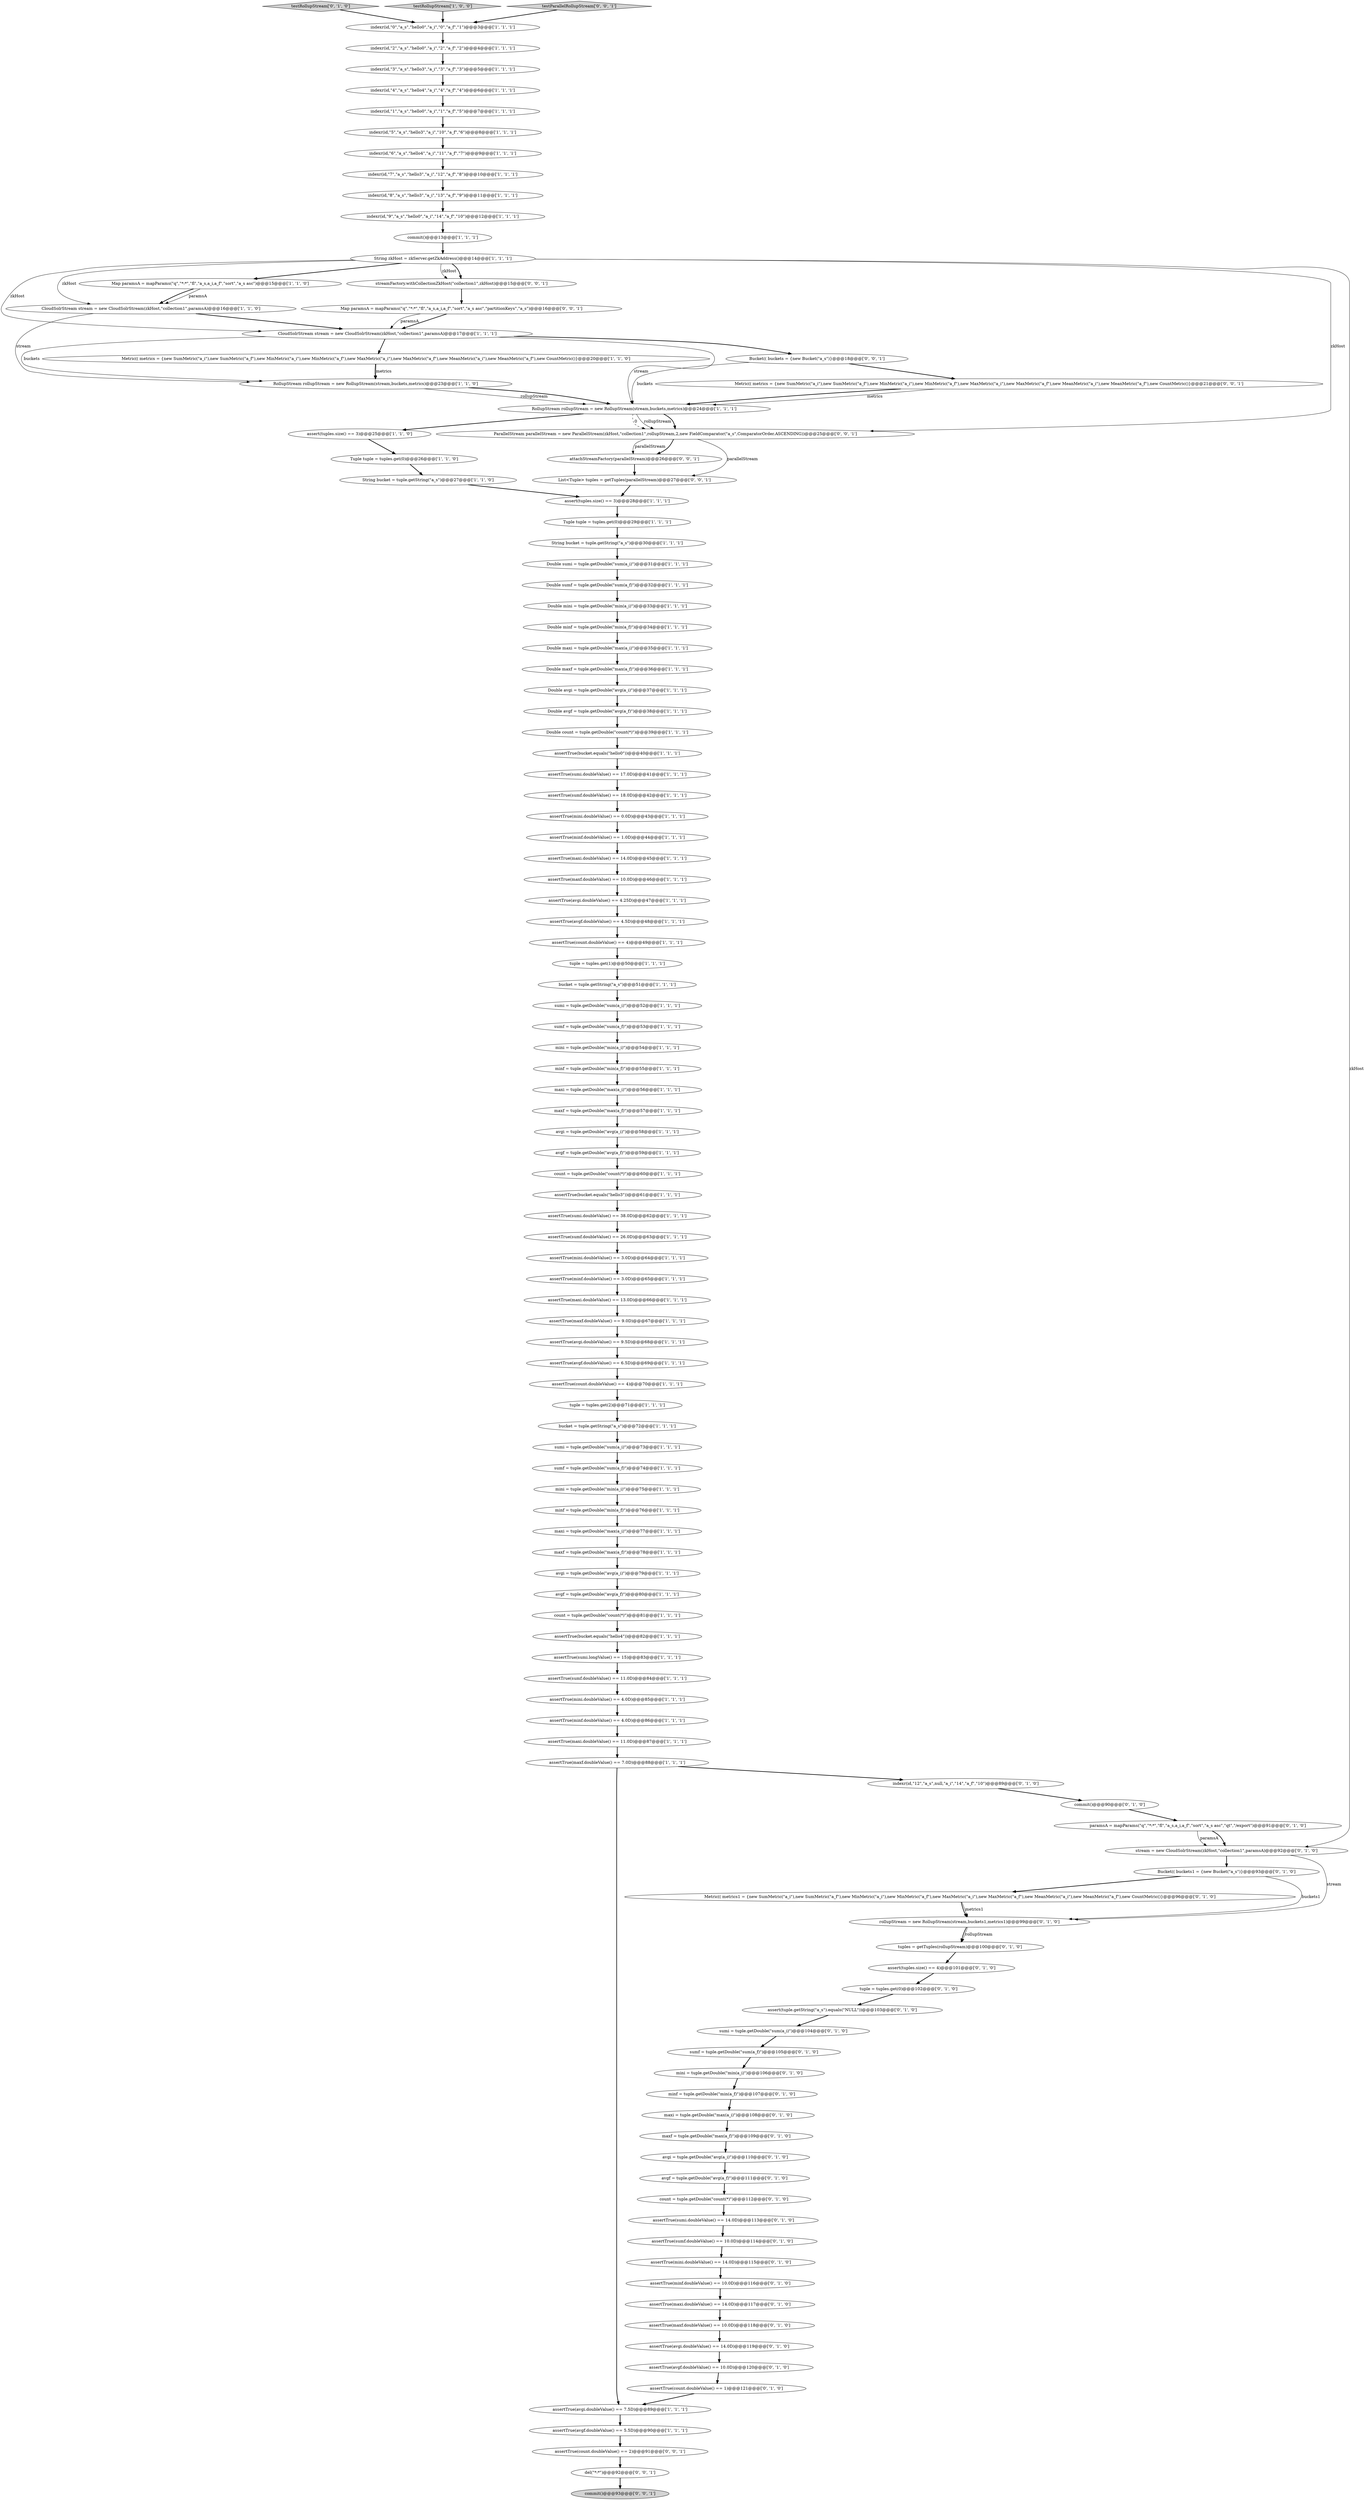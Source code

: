 digraph {
95 [style = filled, label = "tuple = tuples.get(0)@@@102@@@['0', '1', '0']", fillcolor = white, shape = ellipse image = "AAA1AAABBB2BBB"];
109 [style = filled, label = "Metric(( metrics1 = {new SumMetric(\"a_i\"),new SumMetric(\"a_f\"),new MinMetric(\"a_i\"),new MinMetric(\"a_f\"),new MaxMetric(\"a_i\"),new MaxMetric(\"a_f\"),new MeanMetric(\"a_i\"),new MeanMetric(\"a_f\"),new CountMetric()}@@@96@@@['0', '1', '0']", fillcolor = white, shape = ellipse image = "AAA1AAABBB2BBB"];
102 [style = filled, label = "testRollupStream['0', '1', '0']", fillcolor = lightgray, shape = diamond image = "AAA0AAABBB2BBB"];
60 [style = filled, label = "assertTrue(mini.doubleValue() == 3.0D)@@@64@@@['1', '1', '1']", fillcolor = white, shape = ellipse image = "AAA0AAABBB1BBB"];
68 [style = filled, label = "maxf = tuple.getDouble(\"max(a_f)\")@@@78@@@['1', '1', '1']", fillcolor = white, shape = ellipse image = "AAA0AAABBB1BBB"];
29 [style = filled, label = "assertTrue(minf.doubleValue() == 4.0D)@@@86@@@['1', '1', '1']", fillcolor = white, shape = ellipse image = "AAA0AAABBB1BBB"];
19 [style = filled, label = "indexr(id,\"3\",\"a_s\",\"hello3\",\"a_i\",\"3\",\"a_f\",\"3\")@@@5@@@['1', '1', '1']", fillcolor = white, shape = ellipse image = "AAA0AAABBB1BBB"];
2 [style = filled, label = "Double sumi = tuple.getDouble(\"sum(a_i)\")@@@31@@@['1', '1', '1']", fillcolor = white, shape = ellipse image = "AAA0AAABBB1BBB"];
115 [style = filled, label = "List<Tuple> tuples = getTuples(parallelStream)@@@27@@@['0', '0', '1']", fillcolor = white, shape = ellipse image = "AAA0AAABBB3BBB"];
22 [style = filled, label = "avgi = tuple.getDouble(\"avg(a_i)\")@@@58@@@['1', '1', '1']", fillcolor = white, shape = ellipse image = "AAA0AAABBB1BBB"];
73 [style = filled, label = "assertTrue(avgf.doubleValue() == 4.5D)@@@48@@@['1', '1', '1']", fillcolor = white, shape = ellipse image = "AAA0AAABBB1BBB"];
10 [style = filled, label = "String bucket = tuple.getString(\"a_s\")@@@30@@@['1', '1', '1']", fillcolor = white, shape = ellipse image = "AAA0AAABBB1BBB"];
30 [style = filled, label = "assertTrue(count.doubleValue() == 4)@@@49@@@['1', '1', '1']", fillcolor = white, shape = ellipse image = "AAA0AAABBB1BBB"];
121 [style = filled, label = "streamFactory.withCollectionZkHost(\"collection1\",zkHost)@@@15@@@['0', '0', '1']", fillcolor = white, shape = ellipse image = "AAA0AAABBB3BBB"];
62 [style = filled, label = "maxi = tuple.getDouble(\"max(a_i)\")@@@77@@@['1', '1', '1']", fillcolor = white, shape = ellipse image = "AAA0AAABBB1BBB"];
81 [style = filled, label = "assert(tuples.size() == 3)@@@25@@@['1', '1', '0']", fillcolor = white, shape = ellipse image = "AAA0AAABBB1BBB"];
98 [style = filled, label = "assert(tuples.size() == 4)@@@101@@@['0', '1', '0']", fillcolor = white, shape = ellipse image = "AAA1AAABBB2BBB"];
15 [style = filled, label = "Double maxf = tuple.getDouble(\"max(a_f)\")@@@36@@@['1', '1', '1']", fillcolor = white, shape = ellipse image = "AAA0AAABBB1BBB"];
21 [style = filled, label = "indexr(id,\"7\",\"a_s\",\"hello3\",\"a_i\",\"12\",\"a_f\",\"8\")@@@10@@@['1', '1', '1']", fillcolor = white, shape = ellipse image = "AAA0AAABBB1BBB"];
5 [style = filled, label = "Double sumf = tuple.getDouble(\"sum(a_f)\")@@@32@@@['1', '1', '1']", fillcolor = white, shape = ellipse image = "AAA0AAABBB1BBB"];
104 [style = filled, label = "paramsA = mapParams(\"q\",\"*:*\",\"fl\",\"a_s,a_i,a_f\",\"sort\",\"a_s asc\",\"qt\",\"/export\")@@@91@@@['0', '1', '0']", fillcolor = white, shape = ellipse image = "AAA1AAABBB2BBB"];
1 [style = filled, label = "indexr(id,\"6\",\"a_s\",\"hello4\",\"a_i\",\"11\",\"a_f\",\"7\")@@@9@@@['1', '1', '1']", fillcolor = white, shape = ellipse image = "AAA0AAABBB1BBB"];
83 [style = filled, label = "indexr(id,\"8\",\"a_s\",\"hello3\",\"a_i\",\"13\",\"a_f\",\"9\")@@@11@@@['1', '1', '1']", fillcolor = white, shape = ellipse image = "AAA0AAABBB1BBB"];
113 [style = filled, label = "maxf = tuple.getDouble(\"max(a_f)\")@@@109@@@['0', '1', '0']", fillcolor = white, shape = ellipse image = "AAA1AAABBB2BBB"];
7 [style = filled, label = "Map paramsA = mapParams(\"q\",\"*:*\",\"fl\",\"a_s,a_i,a_f\",\"sort\",\"a_s asc\")@@@15@@@['1', '1', '0']", fillcolor = white, shape = ellipse image = "AAA0AAABBB1BBB"];
36 [style = filled, label = "assertTrue(sumf.doubleValue() == 26.0D)@@@63@@@['1', '1', '1']", fillcolor = white, shape = ellipse image = "AAA0AAABBB1BBB"];
28 [style = filled, label = "indexr(id,\"2\",\"a_s\",\"hello0\",\"a_i\",\"2\",\"a_f\",\"2\")@@@4@@@['1', '1', '1']", fillcolor = white, shape = ellipse image = "AAA0AAABBB1BBB"];
27 [style = filled, label = "assert(tuples.size() == 3)@@@28@@@['1', '1', '1']", fillcolor = white, shape = ellipse image = "AAA0AAABBB1BBB"];
110 [style = filled, label = "avgi = tuple.getDouble(\"avg(a_i)\")@@@110@@@['0', '1', '0']", fillcolor = white, shape = ellipse image = "AAA1AAABBB2BBB"];
72 [style = filled, label = "assertTrue(mini.doubleValue() == 4.0D)@@@85@@@['1', '1', '1']", fillcolor = white, shape = ellipse image = "AAA0AAABBB1BBB"];
25 [style = filled, label = "Double avgi = tuple.getDouble(\"avg(a_i)\")@@@37@@@['1', '1', '1']", fillcolor = white, shape = ellipse image = "AAA0AAABBB1BBB"];
125 [style = filled, label = "Bucket(( buckets = {new Bucket(\"a_s\")}@@@18@@@['0', '0', '1']", fillcolor = white, shape = ellipse image = "AAA0AAABBB3BBB"];
82 [style = filled, label = "minf = tuple.getDouble(\"min(a_f)\")@@@76@@@['1', '1', '1']", fillcolor = white, shape = ellipse image = "AAA0AAABBB1BBB"];
93 [style = filled, label = "assertTrue(count.doubleValue() == 1)@@@121@@@['0', '1', '0']", fillcolor = white, shape = ellipse image = "AAA1AAABBB2BBB"];
51 [style = filled, label = "minf = tuple.getDouble(\"min(a_f)\")@@@55@@@['1', '1', '1']", fillcolor = white, shape = ellipse image = "AAA0AAABBB1BBB"];
107 [style = filled, label = "maxi = tuple.getDouble(\"max(a_i)\")@@@108@@@['0', '1', '0']", fillcolor = white, shape = ellipse image = "AAA1AAABBB2BBB"];
23 [style = filled, label = "sumi = tuple.getDouble(\"sum(a_i)\")@@@73@@@['1', '1', '1']", fillcolor = white, shape = ellipse image = "AAA0AAABBB1BBB"];
9 [style = filled, label = "maxf = tuple.getDouble(\"max(a_f)\")@@@57@@@['1', '1', '1']", fillcolor = white, shape = ellipse image = "AAA0AAABBB1BBB"];
87 [style = filled, label = "assert(tuple.getString(\"a_s\").equals(\"NULL\"))@@@103@@@['0', '1', '0']", fillcolor = white, shape = ellipse image = "AAA1AAABBB2BBB"];
0 [style = filled, label = "Double minf = tuple.getDouble(\"min(a_f)\")@@@34@@@['1', '1', '1']", fillcolor = white, shape = ellipse image = "AAA0AAABBB1BBB"];
86 [style = filled, label = "indexr(id,\"12\",\"a_s\",null,\"a_i\",\"14\",\"a_f\",\"10\")@@@89@@@['0', '1', '0']", fillcolor = white, shape = ellipse image = "AAA1AAABBB2BBB"];
100 [style = filled, label = "assertTrue(maxf.doubleValue() == 10.0D)@@@118@@@['0', '1', '0']", fillcolor = white, shape = ellipse image = "AAA1AAABBB2BBB"];
75 [style = filled, label = "sumf = tuple.getDouble(\"sum(a_f)\")@@@53@@@['1', '1', '1']", fillcolor = white, shape = ellipse image = "AAA0AAABBB1BBB"];
4 [style = filled, label = "assertTrue(avgi.doubleValue() == 7.5D)@@@89@@@['1', '1', '1']", fillcolor = white, shape = ellipse image = "AAA0AAABBB1BBB"];
14 [style = filled, label = "tuple = tuples.get(1)@@@50@@@['1', '1', '1']", fillcolor = white, shape = ellipse image = "AAA0AAABBB1BBB"];
35 [style = filled, label = "count = tuple.getDouble(\"count(*)\")@@@60@@@['1', '1', '1']", fillcolor = white, shape = ellipse image = "AAA0AAABBB1BBB"];
56 [style = filled, label = "CloudSolrStream stream = new CloudSolrStream(zkHost,\"collection1\",paramsA)@@@17@@@['1', '1', '1']", fillcolor = white, shape = ellipse image = "AAA0AAABBB1BBB"];
117 [style = filled, label = "Map paramsA = mapParams(\"q\",\"*:*\",\"fl\",\"a_s,a_i,a_f\",\"sort\",\"a_s asc\",\"partitionKeys\",\"a_s\")@@@16@@@['0', '0', '1']", fillcolor = white, shape = ellipse image = "AAA0AAABBB3BBB"];
3 [style = filled, label = "Double count = tuple.getDouble(\"count(*)\")@@@39@@@['1', '1', '1']", fillcolor = white, shape = ellipse image = "AAA0AAABBB1BBB"];
65 [style = filled, label = "RollupStream rollupStream = new RollupStream(stream,buckets,metrics)@@@24@@@['1', '1', '1']", fillcolor = white, shape = ellipse image = "AAA0AAABBB1BBB"];
31 [style = filled, label = "bucket = tuple.getString(\"a_s\")@@@51@@@['1', '1', '1']", fillcolor = white, shape = ellipse image = "AAA0AAABBB1BBB"];
120 [style = filled, label = "del(\"*:*\")@@@92@@@['0', '0', '1']", fillcolor = white, shape = ellipse image = "AAA0AAABBB3BBB"];
70 [style = filled, label = "commit()@@@13@@@['1', '1', '1']", fillcolor = white, shape = ellipse image = "AAA0AAABBB1BBB"];
13 [style = filled, label = "Double mini = tuple.getDouble(\"min(a_i)\")@@@33@@@['1', '1', '1']", fillcolor = white, shape = ellipse image = "AAA0AAABBB1BBB"];
80 [style = filled, label = "mini = tuple.getDouble(\"min(a_i)\")@@@75@@@['1', '1', '1']", fillcolor = white, shape = ellipse image = "AAA0AAABBB1BBB"];
16 [style = filled, label = "String zkHost = zkServer.getZkAddress()@@@14@@@['1', '1', '1']", fillcolor = white, shape = ellipse image = "AAA0AAABBB1BBB"];
41 [style = filled, label = "assertTrue(minf.doubleValue() == 1.0D)@@@44@@@['1', '1', '1']", fillcolor = white, shape = ellipse image = "AAA0AAABBB1BBB"];
64 [style = filled, label = "assertTrue(maxf.doubleValue() == 9.0D)@@@67@@@['1', '1', '1']", fillcolor = white, shape = ellipse image = "AAA0AAABBB1BBB"];
54 [style = filled, label = "mini = tuple.getDouble(\"min(a_i)\")@@@54@@@['1', '1', '1']", fillcolor = white, shape = ellipse image = "AAA0AAABBB1BBB"];
69 [style = filled, label = "tuple = tuples.get(2)@@@71@@@['1', '1', '1']", fillcolor = white, shape = ellipse image = "AAA0AAABBB1BBB"];
6 [style = filled, label = "maxi = tuple.getDouble(\"max(a_i)\")@@@56@@@['1', '1', '1']", fillcolor = white, shape = ellipse image = "AAA0AAABBB1BBB"];
79 [style = filled, label = "Double avgf = tuple.getDouble(\"avg(a_f)\")@@@38@@@['1', '1', '1']", fillcolor = white, shape = ellipse image = "AAA0AAABBB1BBB"];
105 [style = filled, label = "Bucket(( buckets1 = {new Bucket(\"a_s\")}@@@93@@@['0', '1', '0']", fillcolor = white, shape = ellipse image = "AAA1AAABBB2BBB"];
99 [style = filled, label = "avgf = tuple.getDouble(\"avg(a_f)\")@@@111@@@['0', '1', '0']", fillcolor = white, shape = ellipse image = "AAA1AAABBB2BBB"];
97 [style = filled, label = "sumf = tuple.getDouble(\"sum(a_f)\")@@@105@@@['0', '1', '0']", fillcolor = white, shape = ellipse image = "AAA1AAABBB2BBB"];
44 [style = filled, label = "assertTrue(avgf.doubleValue() == 5.5D)@@@90@@@['1', '1', '1']", fillcolor = white, shape = ellipse image = "AAA0AAABBB1BBB"];
103 [style = filled, label = "rollupStream = new RollupStream(stream,buckets1,metrics1)@@@99@@@['0', '1', '0']", fillcolor = white, shape = ellipse image = "AAA1AAABBB2BBB"];
8 [style = filled, label = "indexr(id,\"5\",\"a_s\",\"hello3\",\"a_i\",\"10\",\"a_f\",\"6\")@@@8@@@['1', '1', '1']", fillcolor = white, shape = ellipse image = "AAA0AAABBB1BBB"];
84 [style = filled, label = "sumi = tuple.getDouble(\"sum(a_i)\")@@@52@@@['1', '1', '1']", fillcolor = white, shape = ellipse image = "AAA0AAABBB1BBB"];
49 [style = filled, label = "assertTrue(sumi.doubleValue() == 17.0D)@@@41@@@['1', '1', '1']", fillcolor = white, shape = ellipse image = "AAA0AAABBB1BBB"];
11 [style = filled, label = "assertTrue(bucket.equals(\"hello0\"))@@@40@@@['1', '1', '1']", fillcolor = white, shape = ellipse image = "AAA0AAABBB1BBB"];
43 [style = filled, label = "avgf = tuple.getDouble(\"avg(a_f)\")@@@59@@@['1', '1', '1']", fillcolor = white, shape = ellipse image = "AAA0AAABBB1BBB"];
45 [style = filled, label = "assertTrue(sumi.doubleValue() == 38.0D)@@@62@@@['1', '1', '1']", fillcolor = white, shape = ellipse image = "AAA0AAABBB1BBB"];
71 [style = filled, label = "bucket = tuple.getString(\"a_s\")@@@72@@@['1', '1', '1']", fillcolor = white, shape = ellipse image = "AAA0AAABBB1BBB"];
32 [style = filled, label = "indexr(id,\"4\",\"a_s\",\"hello4\",\"a_i\",\"4\",\"a_f\",\"4\")@@@6@@@['1', '1', '1']", fillcolor = white, shape = ellipse image = "AAA0AAABBB1BBB"];
50 [style = filled, label = "indexr(id,\"0\",\"a_s\",\"hello0\",\"a_i\",\"0\",\"a_f\",\"1\")@@@3@@@['1', '1', '1']", fillcolor = white, shape = ellipse image = "AAA0AAABBB1BBB"];
67 [style = filled, label = "assertTrue(maxi.doubleValue() == 14.0D)@@@45@@@['1', '1', '1']", fillcolor = white, shape = ellipse image = "AAA0AAABBB1BBB"];
17 [style = filled, label = "indexr(id,\"9\",\"a_s\",\"hello0\",\"a_i\",\"14\",\"a_f\",\"10\")@@@12@@@['1', '1', '1']", fillcolor = white, shape = ellipse image = "AAA0AAABBB1BBB"];
52 [style = filled, label = "assertTrue(minf.doubleValue() == 3.0D)@@@65@@@['1', '1', '1']", fillcolor = white, shape = ellipse image = "AAA0AAABBB1BBB"];
63 [style = filled, label = "assertTrue(sumi.longValue() == 15)@@@83@@@['1', '1', '1']", fillcolor = white, shape = ellipse image = "AAA0AAABBB1BBB"];
106 [style = filled, label = "assertTrue(avgf.doubleValue() == 10.0D)@@@120@@@['0', '1', '0']", fillcolor = white, shape = ellipse image = "AAA1AAABBB2BBB"];
58 [style = filled, label = "avgi = tuple.getDouble(\"avg(a_i)\")@@@79@@@['1', '1', '1']", fillcolor = white, shape = ellipse image = "AAA0AAABBB1BBB"];
55 [style = filled, label = "testRollupStream['1', '0', '0']", fillcolor = lightgray, shape = diamond image = "AAA0AAABBB1BBB"];
53 [style = filled, label = "Tuple tuple = tuples.get(0)@@@29@@@['1', '1', '1']", fillcolor = white, shape = ellipse image = "AAA0AAABBB1BBB"];
38 [style = filled, label = "String bucket = tuple.getString(\"a_s\")@@@27@@@['1', '1', '0']", fillcolor = white, shape = ellipse image = "AAA0AAABBB1BBB"];
12 [style = filled, label = "sumf = tuple.getDouble(\"sum(a_f)\")@@@74@@@['1', '1', '1']", fillcolor = white, shape = ellipse image = "AAA0AAABBB1BBB"];
92 [style = filled, label = "assertTrue(avgi.doubleValue() == 14.0D)@@@119@@@['0', '1', '0']", fillcolor = white, shape = ellipse image = "AAA1AAABBB2BBB"];
88 [style = filled, label = "tuples = getTuples(rollupStream)@@@100@@@['0', '1', '0']", fillcolor = white, shape = ellipse image = "AAA1AAABBB2BBB"];
124 [style = filled, label = "assertTrue(count.doubleValue() == 2)@@@91@@@['0', '0', '1']", fillcolor = white, shape = ellipse image = "AAA0AAABBB3BBB"];
74 [style = filled, label = "RollupStream rollupStream = new RollupStream(stream,buckets,metrics)@@@23@@@['1', '1', '0']", fillcolor = white, shape = ellipse image = "AAA0AAABBB1BBB"];
33 [style = filled, label = "assertTrue(avgf.doubleValue() == 6.5D)@@@69@@@['1', '1', '1']", fillcolor = white, shape = ellipse image = "AAA0AAABBB1BBB"];
94 [style = filled, label = "stream = new CloudSolrStream(zkHost,\"collection1\",paramsA)@@@92@@@['0', '1', '0']", fillcolor = white, shape = ellipse image = "AAA1AAABBB2BBB"];
114 [style = filled, label = "commit()@@@90@@@['0', '1', '0']", fillcolor = white, shape = ellipse image = "AAA1AAABBB2BBB"];
91 [style = filled, label = "assertTrue(mini.doubleValue() == 14.0D)@@@115@@@['0', '1', '0']", fillcolor = white, shape = ellipse image = "AAA1AAABBB2BBB"];
37 [style = filled, label = "avgf = tuple.getDouble(\"avg(a_f)\")@@@80@@@['1', '1', '1']", fillcolor = white, shape = ellipse image = "AAA0AAABBB1BBB"];
46 [style = filled, label = "CloudSolrStream stream = new CloudSolrStream(zkHost,\"collection1\",paramsA)@@@16@@@['1', '1', '0']", fillcolor = white, shape = ellipse image = "AAA0AAABBB1BBB"];
61 [style = filled, label = "assertTrue(count.doubleValue() == 4)@@@70@@@['1', '1', '1']", fillcolor = white, shape = ellipse image = "AAA0AAABBB1BBB"];
26 [style = filled, label = "Tuple tuple = tuples.get(0)@@@26@@@['1', '1', '0']", fillcolor = white, shape = ellipse image = "AAA0AAABBB1BBB"];
66 [style = filled, label = "assertTrue(avgi.doubleValue() == 9.5D)@@@68@@@['1', '1', '1']", fillcolor = white, shape = ellipse image = "AAA0AAABBB1BBB"];
116 [style = filled, label = "attachStreamFactory(parallelStream)@@@26@@@['0', '0', '1']", fillcolor = white, shape = ellipse image = "AAA0AAABBB3BBB"];
90 [style = filled, label = "assertTrue(minf.doubleValue() == 10.0D)@@@116@@@['0', '1', '0']", fillcolor = white, shape = ellipse image = "AAA1AAABBB2BBB"];
122 [style = filled, label = "commit()@@@93@@@['0', '0', '1']", fillcolor = lightgray, shape = ellipse image = "AAA0AAABBB3BBB"];
40 [style = filled, label = "assertTrue(maxi.doubleValue() == 11.0D)@@@87@@@['1', '1', '1']", fillcolor = white, shape = ellipse image = "AAA0AAABBB1BBB"];
34 [style = filled, label = "assertTrue(sumf.doubleValue() == 11.0D)@@@84@@@['1', '1', '1']", fillcolor = white, shape = ellipse image = "AAA0AAABBB1BBB"];
42 [style = filled, label = "assertTrue(avgi.doubleValue() == 4.25D)@@@47@@@['1', '1', '1']", fillcolor = white, shape = ellipse image = "AAA0AAABBB1BBB"];
101 [style = filled, label = "minf = tuple.getDouble(\"min(a_f)\")@@@107@@@['0', '1', '0']", fillcolor = white, shape = ellipse image = "AAA1AAABBB2BBB"];
24 [style = filled, label = "assertTrue(mini.doubleValue() == 0.0D)@@@43@@@['1', '1', '1']", fillcolor = white, shape = ellipse image = "AAA0AAABBB1BBB"];
119 [style = filled, label = "ParallelStream parallelStream = new ParallelStream(zkHost,\"collection1\",rollupStream,2,new FieldComparator(\"a_s\",ComparatorOrder.ASCENDING))@@@25@@@['0', '0', '1']", fillcolor = white, shape = ellipse image = "AAA0AAABBB3BBB"];
123 [style = filled, label = "Metric(( metrics = {new SumMetric(\"a_i\"),new SumMetric(\"a_f\"),new MinMetric(\"a_i\"),new MinMetric(\"a_f\"),new MaxMetric(\"a_i\"),new MaxMetric(\"a_f\"),new MeanMetric(\"a_i\"),new MeanMetric(\"a_f\"),new CountMetric()}@@@21@@@['0', '0', '1']", fillcolor = white, shape = ellipse image = "AAA0AAABBB3BBB"];
59 [style = filled, label = "assertTrue(maxf.doubleValue() == 10.0D)@@@46@@@['1', '1', '1']", fillcolor = white, shape = ellipse image = "AAA0AAABBB1BBB"];
20 [style = filled, label = "count = tuple.getDouble(\"count(*)\")@@@81@@@['1', '1', '1']", fillcolor = white, shape = ellipse image = "AAA0AAABBB1BBB"];
18 [style = filled, label = "assertTrue(sumf.doubleValue() == 18.0D)@@@42@@@['1', '1', '1']", fillcolor = white, shape = ellipse image = "AAA0AAABBB1BBB"];
89 [style = filled, label = "assertTrue(sumf.doubleValue() == 10.0D)@@@114@@@['0', '1', '0']", fillcolor = white, shape = ellipse image = "AAA1AAABBB2BBB"];
96 [style = filled, label = "count = tuple.getDouble(\"count(*)\")@@@112@@@['0', '1', '0']", fillcolor = white, shape = ellipse image = "AAA1AAABBB2BBB"];
108 [style = filled, label = "assertTrue(sumi.doubleValue() == 14.0D)@@@113@@@['0', '1', '0']", fillcolor = white, shape = ellipse image = "AAA1AAABBB2BBB"];
112 [style = filled, label = "assertTrue(maxi.doubleValue() == 14.0D)@@@117@@@['0', '1', '0']", fillcolor = white, shape = ellipse image = "AAA1AAABBB2BBB"];
77 [style = filled, label = "Double maxi = tuple.getDouble(\"max(a_i)\")@@@35@@@['1', '1', '1']", fillcolor = white, shape = ellipse image = "AAA0AAABBB1BBB"];
57 [style = filled, label = "Metric(( metrics = {new SumMetric(\"a_i\"),new SumMetric(\"a_f\"),new MinMetric(\"a_i\"),new MinMetric(\"a_f\"),new MaxMetric(\"a_i\"),new MaxMetric(\"a_f\"),new MeanMetric(\"a_i\"),new MeanMetric(\"a_f\"),new CountMetric()}@@@20@@@['1', '1', '0']", fillcolor = white, shape = ellipse image = "AAA0AAABBB1BBB"];
78 [style = filled, label = "indexr(id,\"1\",\"a_s\",\"hello0\",\"a_i\",\"1\",\"a_f\",\"5\")@@@7@@@['1', '1', '1']", fillcolor = white, shape = ellipse image = "AAA0AAABBB1BBB"];
47 [style = filled, label = "assertTrue(maxi.doubleValue() == 13.0D)@@@66@@@['1', '1', '1']", fillcolor = white, shape = ellipse image = "AAA0AAABBB1BBB"];
85 [style = filled, label = "mini = tuple.getDouble(\"min(a_i)\")@@@106@@@['0', '1', '0']", fillcolor = white, shape = ellipse image = "AAA1AAABBB2BBB"];
39 [style = filled, label = "assertTrue(bucket.equals(\"hello3\"))@@@61@@@['1', '1', '1']", fillcolor = white, shape = ellipse image = "AAA0AAABBB1BBB"];
76 [style = filled, label = "assertTrue(bucket.equals(\"hello4\"))@@@82@@@['1', '1', '1']", fillcolor = white, shape = ellipse image = "AAA0AAABBB1BBB"];
111 [style = filled, label = "sumi = tuple.getDouble(\"sum(a_i)\")@@@104@@@['0', '1', '0']", fillcolor = white, shape = ellipse image = "AAA1AAABBB2BBB"];
48 [style = filled, label = "assertTrue(maxf.doubleValue() == 7.0D)@@@88@@@['1', '1', '1']", fillcolor = white, shape = ellipse image = "AAA0AAABBB1BBB"];
118 [style = filled, label = "testParallelRollupStream['0', '0', '1']", fillcolor = lightgray, shape = diamond image = "AAA0AAABBB3BBB"];
104->94 [style = bold, label=""];
26->38 [style = bold, label=""];
50->28 [style = bold, label=""];
119->116 [style = bold, label=""];
17->70 [style = bold, label=""];
48->4 [style = bold, label=""];
27->53 [style = bold, label=""];
51->6 [style = bold, label=""];
58->37 [style = bold, label=""];
44->124 [style = bold, label=""];
5->13 [style = bold, label=""];
56->125 [style = bold, label=""];
11->49 [style = bold, label=""];
20->76 [style = bold, label=""];
86->114 [style = bold, label=""];
69->71 [style = bold, label=""];
59->42 [style = bold, label=""];
31->84 [style = bold, label=""];
89->91 [style = bold, label=""];
16->7 [style = bold, label=""];
60->52 [style = bold, label=""];
54->51 [style = bold, label=""];
16->121 [style = bold, label=""];
15->25 [style = bold, label=""];
41->67 [style = bold, label=""];
68->58 [style = bold, label=""];
81->26 [style = bold, label=""];
74->65 [style = solid, label="rollupStream"];
16->119 [style = solid, label="zkHost"];
113->110 [style = bold, label=""];
16->46 [style = solid, label="zkHost"];
108->89 [style = bold, label=""];
82->62 [style = bold, label=""];
37->20 [style = bold, label=""];
117->56 [style = bold, label=""];
13->0 [style = bold, label=""];
21->83 [style = bold, label=""];
104->94 [style = solid, label="paramsA"];
95->87 [style = bold, label=""];
87->111 [style = bold, label=""];
28->19 [style = bold, label=""];
19->32 [style = bold, label=""];
106->93 [style = bold, label=""];
71->23 [style = bold, label=""];
107->113 [style = bold, label=""];
76->63 [style = bold, label=""];
7->46 [style = bold, label=""];
119->115 [style = solid, label="parallelStream"];
115->27 [style = bold, label=""];
72->29 [style = bold, label=""];
40->48 [style = bold, label=""];
65->119 [style = dashed, label="0"];
22->43 [style = bold, label=""];
114->104 [style = bold, label=""];
105->109 [style = bold, label=""];
55->50 [style = bold, label=""];
125->123 [style = bold, label=""];
116->115 [style = bold, label=""];
109->103 [style = solid, label="metrics1"];
61->69 [style = bold, label=""];
36->60 [style = bold, label=""];
30->14 [style = bold, label=""];
92->106 [style = bold, label=""];
101->107 [style = bold, label=""];
84->75 [style = bold, label=""];
98->95 [style = bold, label=""];
16->94 [style = solid, label="zkHost"];
48->86 [style = bold, label=""];
25->79 [style = bold, label=""];
124->120 [style = bold, label=""];
120->122 [style = bold, label=""];
65->81 [style = bold, label=""];
73->30 [style = bold, label=""];
46->56 [style = bold, label=""];
103->88 [style = bold, label=""];
12->80 [style = bold, label=""];
42->73 [style = bold, label=""];
102->50 [style = bold, label=""];
117->56 [style = solid, label="paramsA"];
94->105 [style = bold, label=""];
57->74 [style = bold, label=""];
39->45 [style = bold, label=""];
8->1 [style = bold, label=""];
14->31 [style = bold, label=""];
43->35 [style = bold, label=""];
16->121 [style = solid, label="zkHost"];
7->46 [style = solid, label="paramsA"];
23->12 [style = bold, label=""];
16->56 [style = solid, label="zkHost"];
105->103 [style = solid, label="buckets1"];
111->97 [style = bold, label=""];
79->3 [style = bold, label=""];
83->17 [style = bold, label=""];
85->101 [style = bold, label=""];
65->119 [style = solid, label="rollupStream"];
123->65 [style = solid, label="metrics"];
78->8 [style = bold, label=""];
123->65 [style = bold, label=""];
46->74 [style = solid, label="stream"];
125->65 [style = solid, label="buckets"];
118->50 [style = bold, label=""];
0->77 [style = bold, label=""];
99->96 [style = bold, label=""];
53->10 [style = bold, label=""];
52->47 [style = bold, label=""];
67->59 [style = bold, label=""];
29->40 [style = bold, label=""];
9->22 [style = bold, label=""];
56->74 [style = solid, label="buckets"];
3->11 [style = bold, label=""];
10->2 [style = bold, label=""];
64->66 [style = bold, label=""];
80->82 [style = bold, label=""];
94->103 [style = solid, label="stream"];
18->24 [style = bold, label=""];
2->5 [style = bold, label=""];
96->108 [style = bold, label=""];
1->21 [style = bold, label=""];
75->54 [style = bold, label=""];
34->72 [style = bold, label=""];
74->65 [style = bold, label=""];
63->34 [style = bold, label=""];
56->65 [style = solid, label="stream"];
47->64 [style = bold, label=""];
66->33 [style = bold, label=""];
35->39 [style = bold, label=""];
70->16 [style = bold, label=""];
88->98 [style = bold, label=""];
6->9 [style = bold, label=""];
56->57 [style = bold, label=""];
93->4 [style = bold, label=""];
45->36 [style = bold, label=""];
57->74 [style = solid, label="metrics"];
49->18 [style = bold, label=""];
24->41 [style = bold, label=""];
109->103 [style = bold, label=""];
32->78 [style = bold, label=""];
90->112 [style = bold, label=""];
65->119 [style = bold, label=""];
33->61 [style = bold, label=""];
100->92 [style = bold, label=""];
97->85 [style = bold, label=""];
119->116 [style = solid, label="parallelStream"];
112->100 [style = bold, label=""];
38->27 [style = bold, label=""];
110->99 [style = bold, label=""];
91->90 [style = bold, label=""];
103->88 [style = solid, label="rollupStream"];
77->15 [style = bold, label=""];
4->44 [style = bold, label=""];
121->117 [style = bold, label=""];
62->68 [style = bold, label=""];
}
